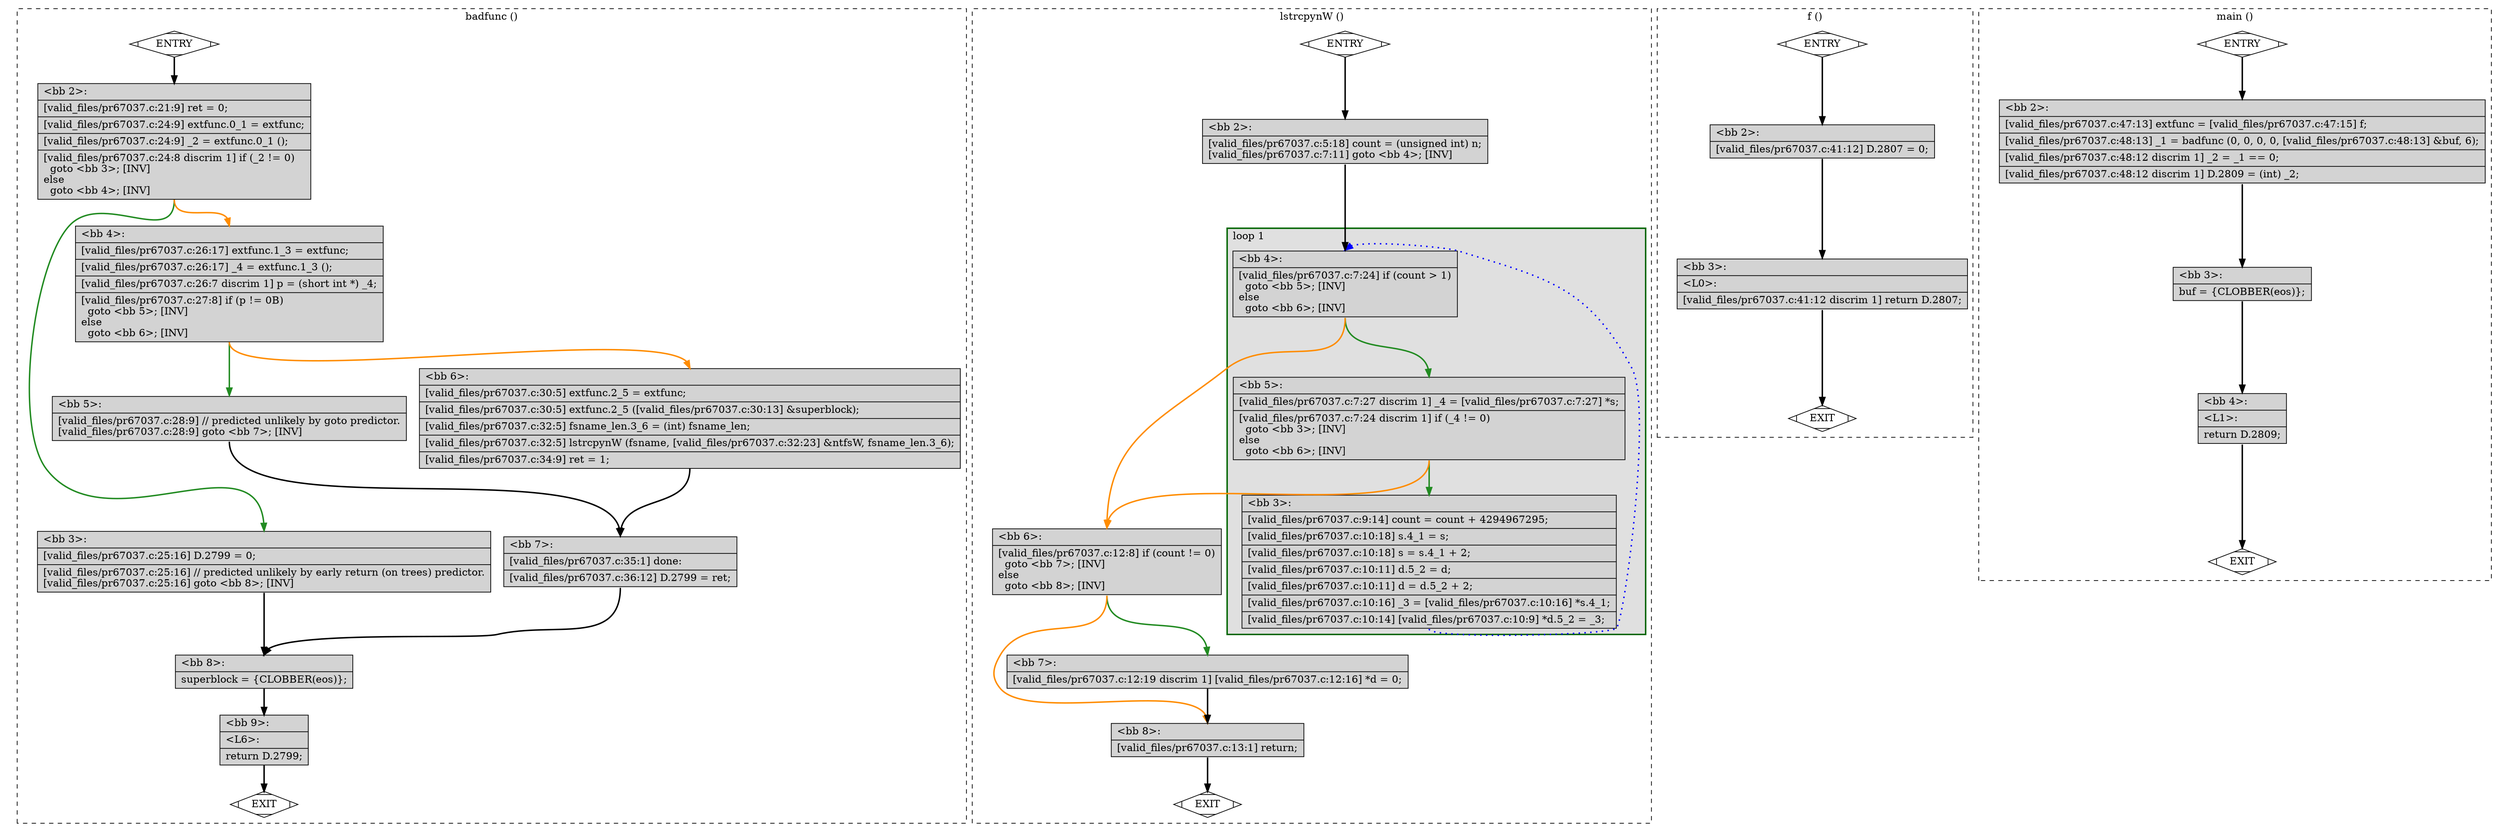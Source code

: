 digraph "a-pr67037.c.015t.cfg" {
overlap=false;
subgraph "cluster_badfunc" {
	style="dashed";
	color="black";
	label="badfunc ()";
	fn_1_basic_block_0 [shape=Mdiamond,style=filled,fillcolor=white,label="ENTRY"];

	fn_1_basic_block_1 [shape=Mdiamond,style=filled,fillcolor=white,label="EXIT"];

	fn_1_basic_block_2 [shape=record,style=filled,fillcolor=lightgrey,label="{\<bb\ 2\>:\l\
|[valid_files/pr67037.c:21:9]\ ret\ =\ 0;\l\
|[valid_files/pr67037.c:24:9]\ extfunc.0_1\ =\ extfunc;\l\
|[valid_files/pr67037.c:24:9]\ _2\ =\ extfunc.0_1\ ();\l\
|[valid_files/pr67037.c:24:8\ discrim\ 1]\ if\ (_2\ !=\ 0)\l\
\ \ goto\ \<bb\ 3\>;\ [INV]\l\
else\l\
\ \ goto\ \<bb\ 4\>;\ [INV]\l\
}"];

	fn_1_basic_block_3 [shape=record,style=filled,fillcolor=lightgrey,label="{\<bb\ 3\>:\l\
|[valid_files/pr67037.c:25:16]\ D.2799\ =\ 0;\l\
|[valid_files/pr67037.c:25:16]\ //\ predicted\ unlikely\ by\ early\ return\ (on\ trees)\ predictor.\l\
[valid_files/pr67037.c:25:16]\ goto\ \<bb\ 8\>;\ [INV]\l\
}"];

	fn_1_basic_block_4 [shape=record,style=filled,fillcolor=lightgrey,label="{\<bb\ 4\>:\l\
|[valid_files/pr67037.c:26:17]\ extfunc.1_3\ =\ extfunc;\l\
|[valid_files/pr67037.c:26:17]\ _4\ =\ extfunc.1_3\ ();\l\
|[valid_files/pr67037.c:26:7\ discrim\ 1]\ p\ =\ (short\ int\ *)\ _4;\l\
|[valid_files/pr67037.c:27:8]\ if\ (p\ !=\ 0B)\l\
\ \ goto\ \<bb\ 5\>;\ [INV]\l\
else\l\
\ \ goto\ \<bb\ 6\>;\ [INV]\l\
}"];

	fn_1_basic_block_5 [shape=record,style=filled,fillcolor=lightgrey,label="{\<bb\ 5\>:\l\
|[valid_files/pr67037.c:28:9]\ //\ predicted\ unlikely\ by\ goto\ predictor.\l\
[valid_files/pr67037.c:28:9]\ goto\ \<bb\ 7\>;\ [INV]\l\
}"];

	fn_1_basic_block_6 [shape=record,style=filled,fillcolor=lightgrey,label="{\<bb\ 6\>:\l\
|[valid_files/pr67037.c:30:5]\ extfunc.2_5\ =\ extfunc;\l\
|[valid_files/pr67037.c:30:5]\ extfunc.2_5\ ([valid_files/pr67037.c:30:13]\ &superblock);\l\
|[valid_files/pr67037.c:32:5]\ fsname_len.3_6\ =\ (int)\ fsname_len;\l\
|[valid_files/pr67037.c:32:5]\ lstrcpynW\ (fsname,\ [valid_files/pr67037.c:32:23]\ &ntfsW,\ fsname_len.3_6);\l\
|[valid_files/pr67037.c:34:9]\ ret\ =\ 1;\l\
}"];

	fn_1_basic_block_7 [shape=record,style=filled,fillcolor=lightgrey,label="{\<bb\ 7\>:\l\
|[valid_files/pr67037.c:35:1]\ done:\l\
|[valid_files/pr67037.c:36:12]\ D.2799\ =\ ret;\l\
}"];

	fn_1_basic_block_8 [shape=record,style=filled,fillcolor=lightgrey,label="{\<bb\ 8\>:\l\
|superblock\ =\ \{CLOBBER(eos)\};\l\
}"];

	fn_1_basic_block_9 [shape=record,style=filled,fillcolor=lightgrey,label="{\<bb\ 9\>:\l\
|\<L6\>:\l\
|return\ D.2799;\l\
}"];

	fn_1_basic_block_0:s -> fn_1_basic_block_2:n [style="solid,bold",color=black,weight=100,constraint=true];
	fn_1_basic_block_2:s -> fn_1_basic_block_3:n [style="solid,bold",color=forestgreen,weight=10,constraint=true];
	fn_1_basic_block_2:s -> fn_1_basic_block_4:n [style="solid,bold",color=darkorange,weight=10,constraint=true];
	fn_1_basic_block_3:s -> fn_1_basic_block_8:n [style="solid,bold",color=black,weight=100,constraint=true];
	fn_1_basic_block_4:s -> fn_1_basic_block_5:n [style="solid,bold",color=forestgreen,weight=10,constraint=true];
	fn_1_basic_block_4:s -> fn_1_basic_block_6:n [style="solid,bold",color=darkorange,weight=10,constraint=true];
	fn_1_basic_block_5:s -> fn_1_basic_block_7:n [style="solid,bold",color=black,weight=100,constraint=true];
	fn_1_basic_block_6:s -> fn_1_basic_block_7:n [style="solid,bold",color=black,weight=100,constraint=true];
	fn_1_basic_block_7:s -> fn_1_basic_block_8:n [style="solid,bold",color=black,weight=100,constraint=true];
	fn_1_basic_block_8:s -> fn_1_basic_block_9:n [style="solid,bold",color=black,weight=100,constraint=true];
	fn_1_basic_block_9:s -> fn_1_basic_block_1:n [style="solid,bold",color=black,weight=10,constraint=true];
	fn_1_basic_block_0:s -> fn_1_basic_block_1:n [style="invis",constraint=true];
}
subgraph "cluster_lstrcpynW" {
	style="dashed";
	color="black";
	label="lstrcpynW ()";
	subgraph cluster_0_1 {
	style="filled";
	color="darkgreen";
	fillcolor="grey88";
	label="loop 1";
	labeljust=l;
	penwidth=2;
	fn_0_basic_block_4 [shape=record,style=filled,fillcolor=lightgrey,label="{\<bb\ 4\>:\l\
|[valid_files/pr67037.c:7:24]\ if\ (count\ \>\ 1)\l\
\ \ goto\ \<bb\ 5\>;\ [INV]\l\
else\l\
\ \ goto\ \<bb\ 6\>;\ [INV]\l\
}"];

	fn_0_basic_block_5 [shape=record,style=filled,fillcolor=lightgrey,label="{\<bb\ 5\>:\l\
|[valid_files/pr67037.c:7:27\ discrim\ 1]\ _4\ =\ [valid_files/pr67037.c:7:27]\ *s;\l\
|[valid_files/pr67037.c:7:24\ discrim\ 1]\ if\ (_4\ !=\ 0)\l\
\ \ goto\ \<bb\ 3\>;\ [INV]\l\
else\l\
\ \ goto\ \<bb\ 6\>;\ [INV]\l\
}"];

	fn_0_basic_block_3 [shape=record,style=filled,fillcolor=lightgrey,label="{\<bb\ 3\>:\l\
|[valid_files/pr67037.c:9:14]\ count\ =\ count\ +\ 4294967295;\l\
|[valid_files/pr67037.c:10:18]\ s.4_1\ =\ s;\l\
|[valid_files/pr67037.c:10:18]\ s\ =\ s.4_1\ +\ 2;\l\
|[valid_files/pr67037.c:10:11]\ d.5_2\ =\ d;\l\
|[valid_files/pr67037.c:10:11]\ d\ =\ d.5_2\ +\ 2;\l\
|[valid_files/pr67037.c:10:16]\ _3\ =\ [valid_files/pr67037.c:10:16]\ *s.4_1;\l\
|[valid_files/pr67037.c:10:14]\ [valid_files/pr67037.c:10:9]\ *d.5_2\ =\ _3;\l\
}"];

	}
	fn_0_basic_block_0 [shape=Mdiamond,style=filled,fillcolor=white,label="ENTRY"];

	fn_0_basic_block_1 [shape=Mdiamond,style=filled,fillcolor=white,label="EXIT"];

	fn_0_basic_block_2 [shape=record,style=filled,fillcolor=lightgrey,label="{\<bb\ 2\>:\l\
|[valid_files/pr67037.c:5:18]\ count\ =\ (unsigned\ int)\ n;\l\
[valid_files/pr67037.c:7:11]\ goto\ \<bb\ 4\>;\ [INV]\l\
}"];

	fn_0_basic_block_6 [shape=record,style=filled,fillcolor=lightgrey,label="{\<bb\ 6\>:\l\
|[valid_files/pr67037.c:12:8]\ if\ (count\ !=\ 0)\l\
\ \ goto\ \<bb\ 7\>;\ [INV]\l\
else\l\
\ \ goto\ \<bb\ 8\>;\ [INV]\l\
}"];

	fn_0_basic_block_7 [shape=record,style=filled,fillcolor=lightgrey,label="{\<bb\ 7\>:\l\
|[valid_files/pr67037.c:12:19\ discrim\ 1]\ [valid_files/pr67037.c:12:16]\ *d\ =\ 0;\l\
}"];

	fn_0_basic_block_8 [shape=record,style=filled,fillcolor=lightgrey,label="{\<bb\ 8\>:\l\
|[valid_files/pr67037.c:13:1]\ return;\l\
}"];

	fn_0_basic_block_0:s -> fn_0_basic_block_2:n [style="solid,bold",color=black,weight=100,constraint=true];
	fn_0_basic_block_2:s -> fn_0_basic_block_4:n [style="solid,bold",color=black,weight=100,constraint=true];
	fn_0_basic_block_3:s -> fn_0_basic_block_4:n [style="dotted,bold",color=blue,weight=10,constraint=false];
	fn_0_basic_block_4:s -> fn_0_basic_block_5:n [style="solid,bold",color=forestgreen,weight=10,constraint=true];
	fn_0_basic_block_4:s -> fn_0_basic_block_6:n [style="solid,bold",color=darkorange,weight=10,constraint=true];
	fn_0_basic_block_5:s -> fn_0_basic_block_3:n [style="solid,bold",color=forestgreen,weight=10,constraint=true];
	fn_0_basic_block_5:s -> fn_0_basic_block_6:n [style="solid,bold",color=darkorange,weight=10,constraint=true];
	fn_0_basic_block_6:s -> fn_0_basic_block_7:n [style="solid,bold",color=forestgreen,weight=10,constraint=true];
	fn_0_basic_block_6:s -> fn_0_basic_block_8:n [style="solid,bold",color=darkorange,weight=10,constraint=true];
	fn_0_basic_block_7:s -> fn_0_basic_block_8:n [style="solid,bold",color=black,weight=100,constraint=true];
	fn_0_basic_block_8:s -> fn_0_basic_block_1:n [style="solid,bold",color=black,weight=10,constraint=true];
	fn_0_basic_block_0:s -> fn_0_basic_block_1:n [style="invis",constraint=true];
}
subgraph "cluster_f" {
	style="dashed";
	color="black";
	label="f ()";
	fn_2_basic_block_0 [shape=Mdiamond,style=filled,fillcolor=white,label="ENTRY"];

	fn_2_basic_block_1 [shape=Mdiamond,style=filled,fillcolor=white,label="EXIT"];

	fn_2_basic_block_2 [shape=record,style=filled,fillcolor=lightgrey,label="{\<bb\ 2\>:\l\
|[valid_files/pr67037.c:41:12]\ D.2807\ =\ 0;\l\
}"];

	fn_2_basic_block_3 [shape=record,style=filled,fillcolor=lightgrey,label="{\<bb\ 3\>:\l\
|\<L0\>:\l\
|[valid_files/pr67037.c:41:12\ discrim\ 1]\ return\ D.2807;\l\
}"];

	fn_2_basic_block_0:s -> fn_2_basic_block_2:n [style="solid,bold",color=black,weight=100,constraint=true];
	fn_2_basic_block_2:s -> fn_2_basic_block_3:n [style="solid,bold",color=black,weight=100,constraint=true];
	fn_2_basic_block_3:s -> fn_2_basic_block_1:n [style="solid,bold",color=black,weight=10,constraint=true];
	fn_2_basic_block_0:s -> fn_2_basic_block_1:n [style="invis",constraint=true];
}
subgraph "cluster_main" {
	style="dashed";
	color="black";
	label="main ()";
	fn_3_basic_block_0 [shape=Mdiamond,style=filled,fillcolor=white,label="ENTRY"];

	fn_3_basic_block_1 [shape=Mdiamond,style=filled,fillcolor=white,label="EXIT"];

	fn_3_basic_block_2 [shape=record,style=filled,fillcolor=lightgrey,label="{\<bb\ 2\>:\l\
|[valid_files/pr67037.c:47:13]\ extfunc\ =\ [valid_files/pr67037.c:47:15]\ f;\l\
|[valid_files/pr67037.c:48:13]\ _1\ =\ badfunc\ (0,\ 0,\ 0,\ 0,\ [valid_files/pr67037.c:48:13]\ &buf,\ 6);\l\
|[valid_files/pr67037.c:48:12\ discrim\ 1]\ _2\ =\ _1\ ==\ 0;\l\
|[valid_files/pr67037.c:48:12\ discrim\ 1]\ D.2809\ =\ (int)\ _2;\l\
}"];

	fn_3_basic_block_3 [shape=record,style=filled,fillcolor=lightgrey,label="{\<bb\ 3\>:\l\
|buf\ =\ \{CLOBBER(eos)\};\l\
}"];

	fn_3_basic_block_4 [shape=record,style=filled,fillcolor=lightgrey,label="{\<bb\ 4\>:\l\
|\<L1\>:\l\
|return\ D.2809;\l\
}"];

	fn_3_basic_block_0:s -> fn_3_basic_block_2:n [style="solid,bold",color=black,weight=100,constraint=true];
	fn_3_basic_block_2:s -> fn_3_basic_block_3:n [style="solid,bold",color=black,weight=100,constraint=true];
	fn_3_basic_block_3:s -> fn_3_basic_block_4:n [style="solid,bold",color=black,weight=100,constraint=true];
	fn_3_basic_block_4:s -> fn_3_basic_block_1:n [style="solid,bold",color=black,weight=10,constraint=true];
	fn_3_basic_block_0:s -> fn_3_basic_block_1:n [style="invis",constraint=true];
}
}
